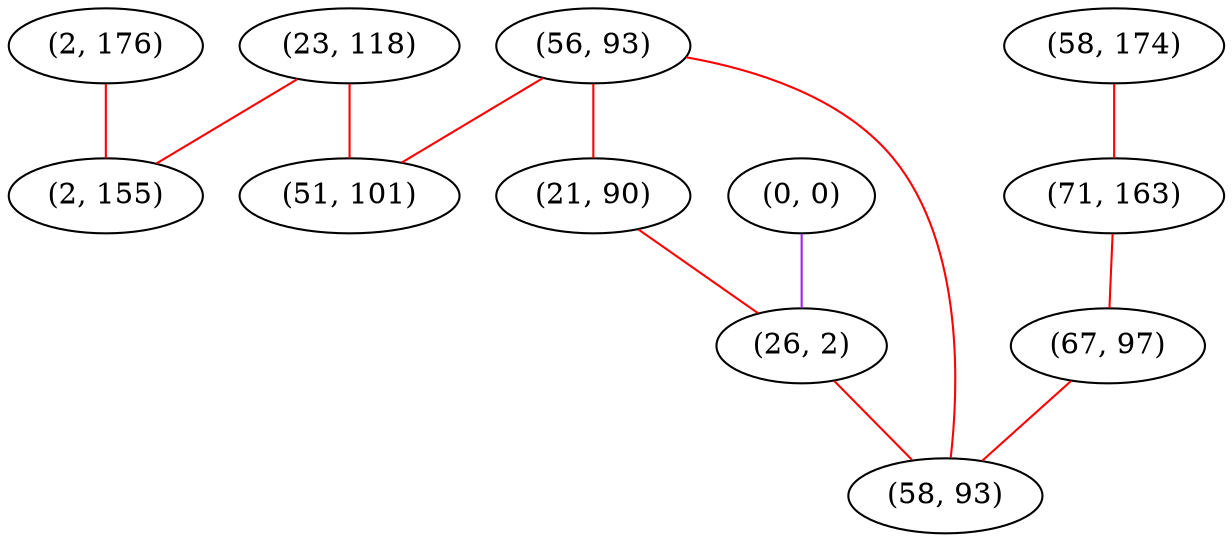 graph "" {
"(2, 176)";
"(58, 174)";
"(56, 93)";
"(71, 163)";
"(23, 118)";
"(67, 97)";
"(51, 101)";
"(0, 0)";
"(21, 90)";
"(26, 2)";
"(2, 155)";
"(58, 93)";
"(2, 176)" -- "(2, 155)"  [color=red, key=0, weight=1];
"(58, 174)" -- "(71, 163)"  [color=red, key=0, weight=1];
"(56, 93)" -- "(58, 93)"  [color=red, key=0, weight=1];
"(56, 93)" -- "(21, 90)"  [color=red, key=0, weight=1];
"(56, 93)" -- "(51, 101)"  [color=red, key=0, weight=1];
"(71, 163)" -- "(67, 97)"  [color=red, key=0, weight=1];
"(23, 118)" -- "(2, 155)"  [color=red, key=0, weight=1];
"(23, 118)" -- "(51, 101)"  [color=red, key=0, weight=1];
"(67, 97)" -- "(58, 93)"  [color=red, key=0, weight=1];
"(0, 0)" -- "(26, 2)"  [color=purple, key=0, weight=4];
"(21, 90)" -- "(26, 2)"  [color=red, key=0, weight=1];
"(26, 2)" -- "(58, 93)"  [color=red, key=0, weight=1];
}
